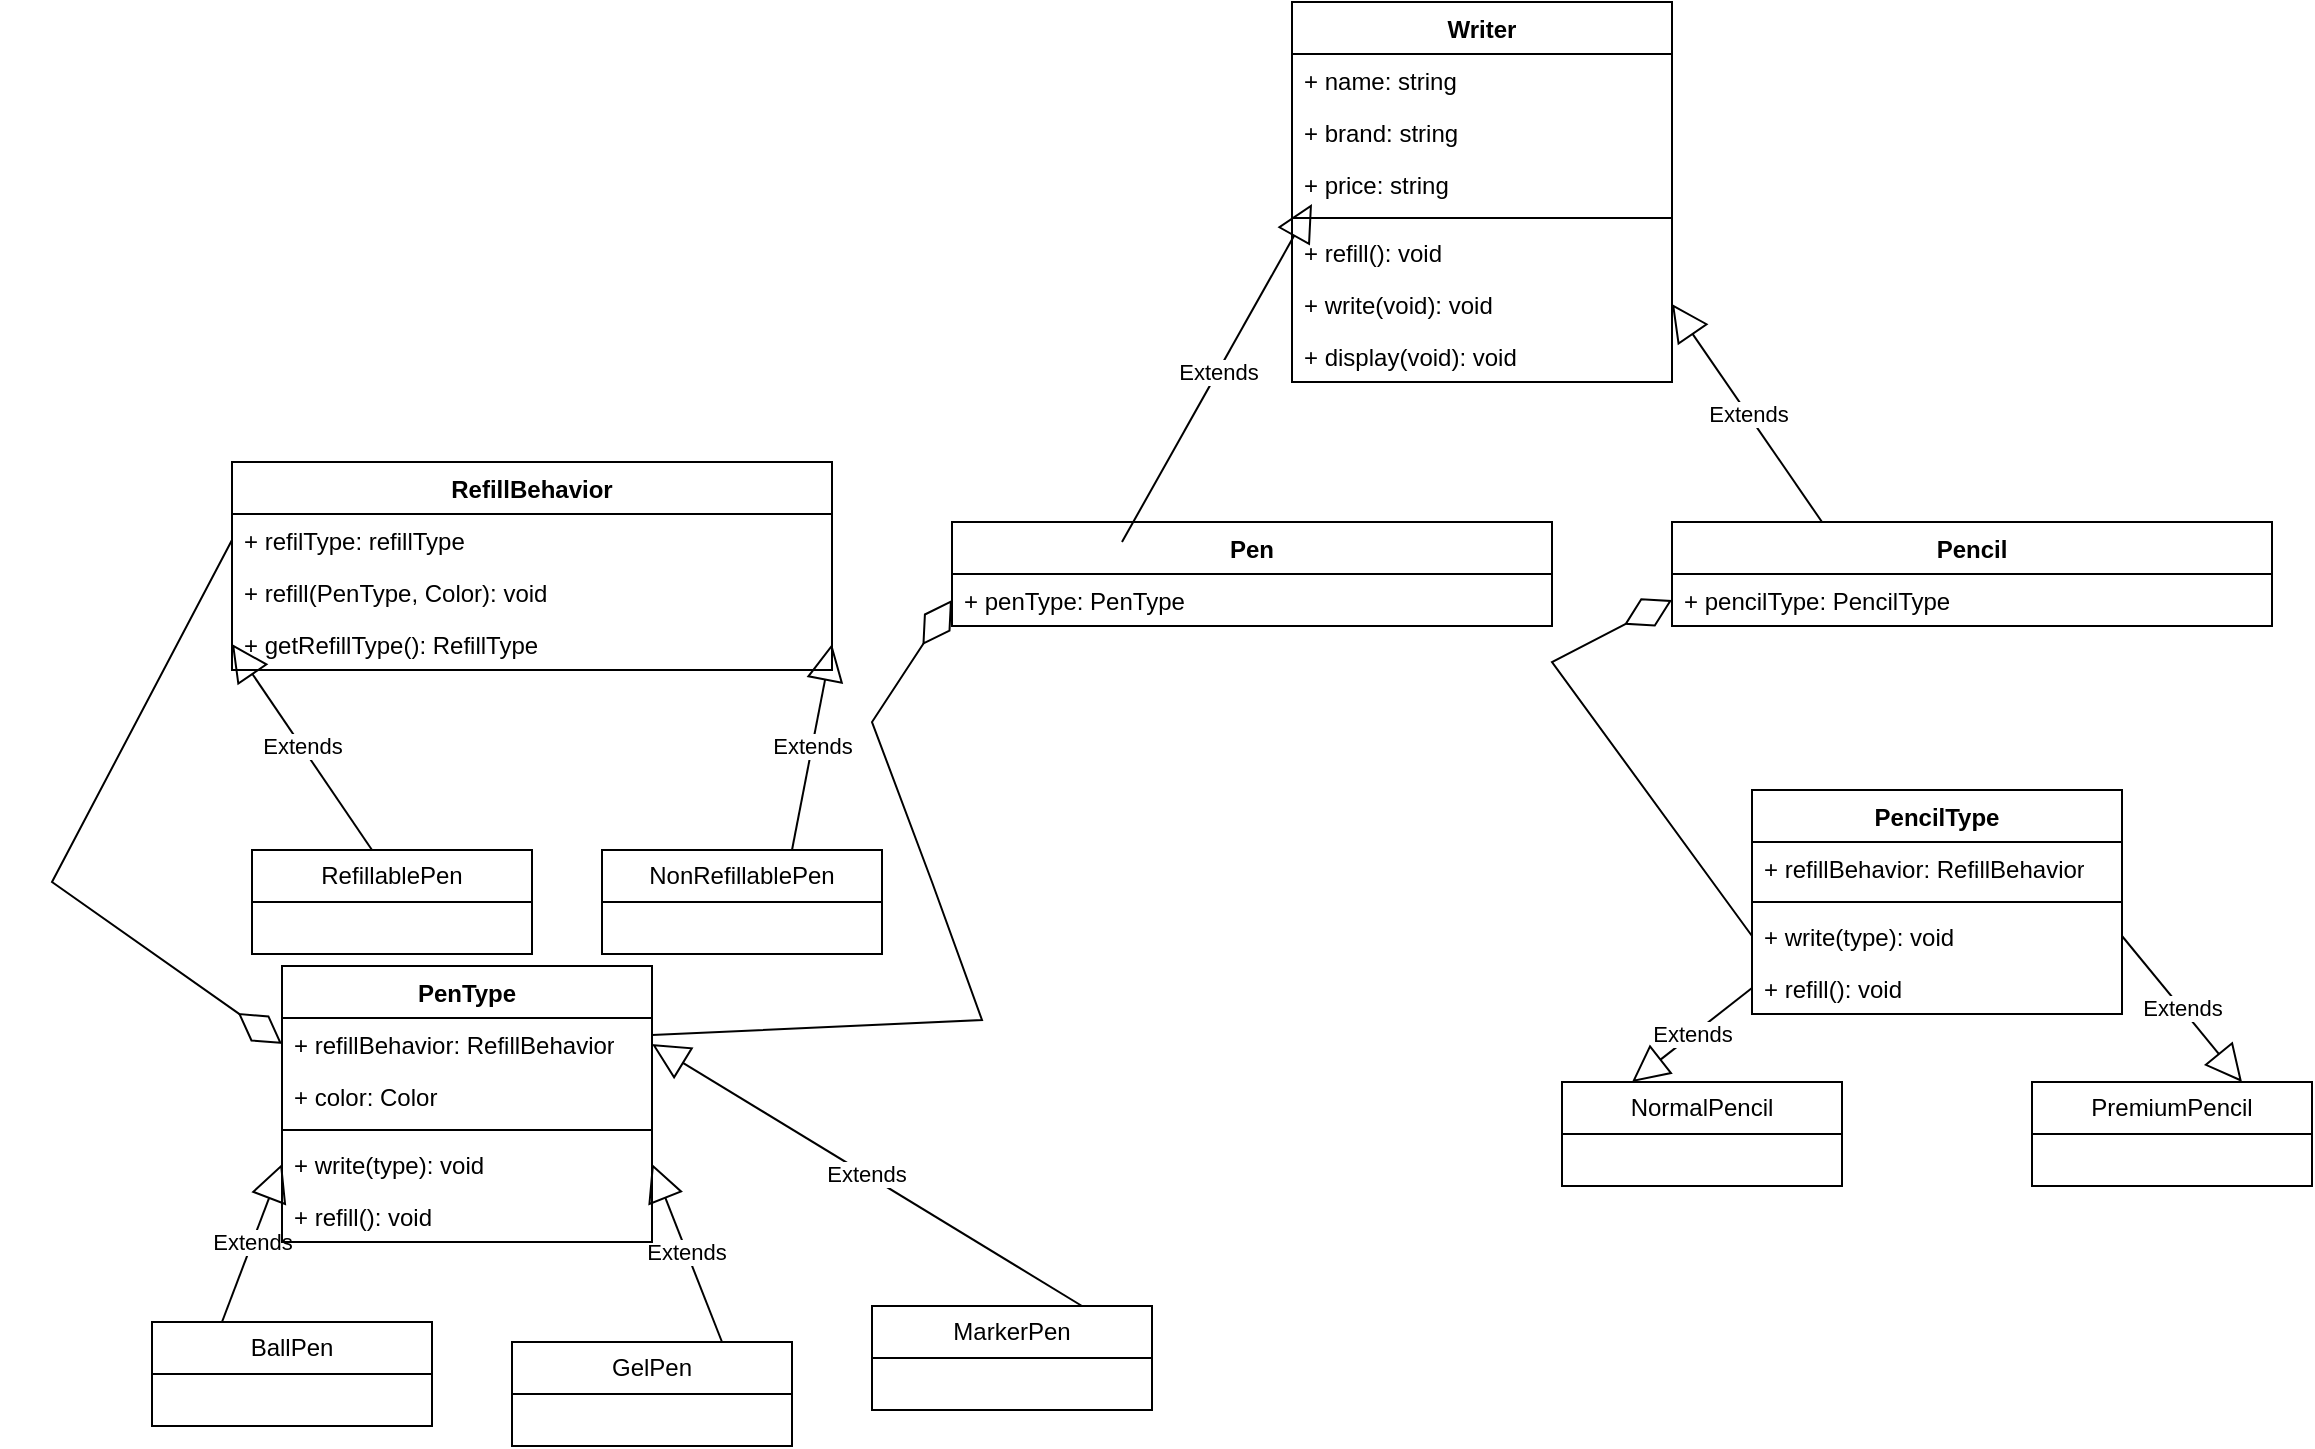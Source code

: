 <mxfile version="23.1.4" type="github">
  <diagram name="Page-1" id="xmXRdG-sKyQROSaUTSlD">
    <mxGraphModel dx="2140" dy="1622" grid="1" gridSize="10" guides="1" tooltips="1" connect="1" arrows="1" fold="1" page="1" pageScale="1" pageWidth="850" pageHeight="1100" math="0" shadow="0">
      <root>
        <mxCell id="0" />
        <mxCell id="1" parent="0" />
        <mxCell id="0jvtn3J85MY-8arE1WR6-1" value="Pen" style="swimlane;fontStyle=1;align=center;verticalAlign=top;childLayout=stackLayout;horizontal=1;startSize=26;horizontalStack=0;resizeParent=1;resizeParentMax=0;resizeLast=0;collapsible=1;marginBottom=0;whiteSpace=wrap;html=1;" parent="1" vertex="1">
          <mxGeometry x="120" y="40" width="300" height="52" as="geometry" />
        </mxCell>
        <mxCell id="9pGdeWcGa8q7Lx5Dke14-13" value="+ penType: PenType" style="text;strokeColor=none;fillColor=none;align=left;verticalAlign=top;spacingLeft=4;spacingRight=4;overflow=hidden;rotatable=0;points=[[0,0.5],[1,0.5]];portConstraint=eastwest;whiteSpace=wrap;html=1;" vertex="1" parent="0jvtn3J85MY-8arE1WR6-1">
          <mxGeometry y="26" width="300" height="26" as="geometry" />
        </mxCell>
        <mxCell id="0jvtn3J85MY-8arE1WR6-13" value="Extends" style="endArrow=block;endSize=16;endFill=0;html=1;rounded=0;exitX=0.25;exitY=0;exitDx=0;exitDy=0;entryX=0;entryY=0.5;entryDx=0;entryDy=0;" parent="1" source="0jvtn3J85MY-8arE1WR6-15" edge="1" target="9pGdeWcGa8q7Lx5Dke14-10">
          <mxGeometry width="160" relative="1" as="geometry">
            <mxPoint x="-52.8" y="316.39" as="sourcePoint" />
            <mxPoint x="-92.5" y="340" as="targetPoint" />
          </mxGeometry>
        </mxCell>
        <mxCell id="0jvtn3J85MY-8arE1WR6-15" value="BallPen" style="swimlane;fontStyle=0;childLayout=stackLayout;horizontal=1;startSize=26;fillColor=none;horizontalStack=0;resizeParent=1;resizeParentMax=0;resizeLast=0;collapsible=1;marginBottom=0;whiteSpace=wrap;html=1;" parent="1" vertex="1">
          <mxGeometry x="-280" y="440" width="140" height="52" as="geometry" />
        </mxCell>
        <mxCell id="0jvtn3J85MY-8arE1WR6-19" value="GelPen" style="swimlane;fontStyle=0;childLayout=stackLayout;horizontal=1;startSize=26;fillColor=none;horizontalStack=0;resizeParent=1;resizeParentMax=0;resizeLast=0;collapsible=1;marginBottom=0;whiteSpace=wrap;html=1;" parent="1" vertex="1">
          <mxGeometry x="-100" y="450" width="140" height="52" as="geometry" />
        </mxCell>
        <mxCell id="0jvtn3J85MY-8arE1WR6-20" value="MarkerPen" style="swimlane;fontStyle=0;childLayout=stackLayout;horizontal=1;startSize=26;fillColor=none;horizontalStack=0;resizeParent=1;resizeParentMax=0;resizeLast=0;collapsible=1;marginBottom=0;whiteSpace=wrap;html=1;" parent="1" vertex="1">
          <mxGeometry x="80" y="432" width="140" height="52" as="geometry" />
        </mxCell>
        <mxCell id="0jvtn3J85MY-8arE1WR6-21" value="Extends" style="endArrow=block;endSize=16;endFill=0;html=1;rounded=0;entryX=1;entryY=0.5;entryDx=0;entryDy=0;exitX=0.75;exitY=0;exitDx=0;exitDy=0;" parent="1" source="0jvtn3J85MY-8arE1WR6-19" target="9pGdeWcGa8q7Lx5Dke14-10" edge="1">
          <mxGeometry width="160" relative="1" as="geometry">
            <mxPoint x="-65" y="420" as="sourcePoint" />
            <mxPoint x="-65" y="340" as="targetPoint" />
          </mxGeometry>
        </mxCell>
        <mxCell id="0jvtn3J85MY-8arE1WR6-22" value="Extends" style="endArrow=block;endSize=16;endFill=0;html=1;rounded=0;exitX=0.75;exitY=0;exitDx=0;exitDy=0;entryX=1;entryY=0.5;entryDx=0;entryDy=0;" parent="1" source="0jvtn3J85MY-8arE1WR6-20" target="9pGdeWcGa8q7Lx5Dke14-8" edge="1">
          <mxGeometry width="160" relative="1" as="geometry">
            <mxPoint x="358.4" y="255.996" as="sourcePoint" />
            <mxPoint x="-10" y="315" as="targetPoint" />
          </mxGeometry>
        </mxCell>
        <mxCell id="0jvtn3J85MY-8arE1WR6-23" value="Pencil" style="swimlane;fontStyle=1;align=center;verticalAlign=top;childLayout=stackLayout;horizontal=1;startSize=26;horizontalStack=0;resizeParent=1;resizeParentMax=0;resizeLast=0;collapsible=1;marginBottom=0;whiteSpace=wrap;html=1;" parent="1" vertex="1">
          <mxGeometry x="480" y="40" width="300" height="52" as="geometry" />
        </mxCell>
        <mxCell id="0jvtn3J85MY-8arE1WR6-26" value="+ pencilType: PencilType" style="text;strokeColor=none;fillColor=none;align=left;verticalAlign=top;spacingLeft=4;spacingRight=4;overflow=hidden;rotatable=0;points=[[0,0.5],[1,0.5]];portConstraint=eastwest;whiteSpace=wrap;html=1;" parent="0jvtn3J85MY-8arE1WR6-23" vertex="1">
          <mxGeometry y="26" width="300" height="26" as="geometry" />
        </mxCell>
        <mxCell id="0jvtn3J85MY-8arE1WR6-32" value="NormalPencil" style="swimlane;fontStyle=0;childLayout=stackLayout;horizontal=1;startSize=26;fillColor=none;horizontalStack=0;resizeParent=1;resizeParentMax=0;resizeLast=0;collapsible=1;marginBottom=0;whiteSpace=wrap;html=1;" parent="1" vertex="1">
          <mxGeometry x="425" y="320" width="140" height="52" as="geometry" />
        </mxCell>
        <mxCell id="0jvtn3J85MY-8arE1WR6-33" value="PremiumPencil" style="swimlane;fontStyle=0;childLayout=stackLayout;horizontal=1;startSize=26;fillColor=none;horizontalStack=0;resizeParent=1;resizeParentMax=0;resizeLast=0;collapsible=1;marginBottom=0;whiteSpace=wrap;html=1;" parent="1" vertex="1">
          <mxGeometry x="660" y="320" width="140" height="52" as="geometry" />
        </mxCell>
        <mxCell id="0jvtn3J85MY-8arE1WR6-34" value="Extends" style="endArrow=block;endSize=16;endFill=0;html=1;rounded=0;entryX=0.25;entryY=0;entryDx=0;entryDy=0;exitX=0;exitY=0.5;exitDx=0;exitDy=0;" parent="1" source="9pGdeWcGa8q7Lx5Dke14-29" edge="1" target="0jvtn3J85MY-8arE1WR6-32">
          <mxGeometry width="160" relative="1" as="geometry">
            <mxPoint x="550" y="270" as="sourcePoint" />
            <mxPoint x="577" y="380" as="targetPoint" />
          </mxGeometry>
        </mxCell>
        <mxCell id="0jvtn3J85MY-8arE1WR6-35" value="Extends" style="endArrow=block;endSize=16;endFill=0;html=1;rounded=0;entryX=0.75;entryY=0;entryDx=0;entryDy=0;exitX=1;exitY=0.5;exitDx=0;exitDy=0;" parent="1" edge="1" target="0jvtn3J85MY-8arE1WR6-33" source="9pGdeWcGa8q7Lx5Dke14-28">
          <mxGeometry width="160" relative="1" as="geometry">
            <mxPoint x="690" y="262" as="sourcePoint" />
            <mxPoint x="758" y="380" as="targetPoint" />
          </mxGeometry>
        </mxCell>
        <mxCell id="0jvtn3J85MY-8arE1WR6-37" value="RefillablePen" style="swimlane;fontStyle=0;childLayout=stackLayout;horizontal=1;startSize=26;fillColor=none;horizontalStack=0;resizeParent=1;resizeParentMax=0;resizeLast=0;collapsible=1;marginBottom=0;whiteSpace=wrap;html=1;" parent="1" vertex="1">
          <mxGeometry x="-230" y="204" width="140" height="52" as="geometry" />
        </mxCell>
        <mxCell id="0jvtn3J85MY-8arE1WR6-38" value="NonRefillablePen" style="swimlane;fontStyle=0;childLayout=stackLayout;horizontal=1;startSize=26;fillColor=none;horizontalStack=0;resizeParent=1;resizeParentMax=0;resizeLast=0;collapsible=1;marginBottom=0;whiteSpace=wrap;html=1;" parent="1" vertex="1">
          <mxGeometry x="-55" y="204" width="140" height="52" as="geometry" />
        </mxCell>
        <mxCell id="0jvtn3J85MY-8arE1WR6-44" value="" style="endArrow=diamondThin;endFill=0;endSize=24;html=1;rounded=0;exitX=0;exitY=0.5;exitDx=0;exitDy=0;entryX=0;entryY=0.5;entryDx=0;entryDy=0;" parent="1" source="9pGdeWcGa8q7Lx5Dke14-33" target="9pGdeWcGa8q7Lx5Dke14-8" edge="1">
          <mxGeometry width="160" relative="1" as="geometry">
            <mxPoint x="-180" y="62.5" as="sourcePoint" />
            <mxPoint x="-330" y="310" as="targetPoint" />
            <Array as="points">
              <mxPoint x="-330" y="220" />
            </Array>
          </mxGeometry>
        </mxCell>
        <mxCell id="9pGdeWcGa8q7Lx5Dke14-7" value="PenType" style="swimlane;fontStyle=1;align=center;verticalAlign=top;childLayout=stackLayout;horizontal=1;startSize=26;horizontalStack=0;resizeParent=1;resizeParentMax=0;resizeLast=0;collapsible=1;marginBottom=0;whiteSpace=wrap;html=1;" vertex="1" parent="1">
          <mxGeometry x="-215" y="262" width="185" height="138" as="geometry" />
        </mxCell>
        <mxCell id="9pGdeWcGa8q7Lx5Dke14-8" value="+ refillBehavior: RefillBehavior" style="text;strokeColor=none;fillColor=none;align=left;verticalAlign=top;spacingLeft=4;spacingRight=4;overflow=hidden;rotatable=0;points=[[0,0.5],[1,0.5]];portConstraint=eastwest;whiteSpace=wrap;html=1;" vertex="1" parent="9pGdeWcGa8q7Lx5Dke14-7">
          <mxGeometry y="26" width="185" height="26" as="geometry" />
        </mxCell>
        <mxCell id="9pGdeWcGa8q7Lx5Dke14-31" value="+ color: Color" style="text;strokeColor=none;fillColor=none;align=left;verticalAlign=top;spacingLeft=4;spacingRight=4;overflow=hidden;rotatable=0;points=[[0,0.5],[1,0.5]];portConstraint=eastwest;whiteSpace=wrap;html=1;" vertex="1" parent="9pGdeWcGa8q7Lx5Dke14-7">
          <mxGeometry y="52" width="185" height="26" as="geometry" />
        </mxCell>
        <mxCell id="9pGdeWcGa8q7Lx5Dke14-9" value="" style="line;strokeWidth=1;fillColor=none;align=left;verticalAlign=middle;spacingTop=-1;spacingLeft=3;spacingRight=3;rotatable=0;labelPosition=right;points=[];portConstraint=eastwest;strokeColor=inherit;" vertex="1" parent="9pGdeWcGa8q7Lx5Dke14-7">
          <mxGeometry y="78" width="185" height="8" as="geometry" />
        </mxCell>
        <mxCell id="9pGdeWcGa8q7Lx5Dke14-10" value="+ write(type): void" style="text;strokeColor=none;fillColor=none;align=left;verticalAlign=top;spacingLeft=4;spacingRight=4;overflow=hidden;rotatable=0;points=[[0,0.5],[1,0.5]];portConstraint=eastwest;whiteSpace=wrap;html=1;" vertex="1" parent="9pGdeWcGa8q7Lx5Dke14-7">
          <mxGeometry y="86" width="185" height="26" as="geometry" />
        </mxCell>
        <mxCell id="9pGdeWcGa8q7Lx5Dke14-14" value="+ refill(): void" style="text;strokeColor=none;fillColor=none;align=left;verticalAlign=top;spacingLeft=4;spacingRight=4;overflow=hidden;rotatable=0;points=[[0,0.5],[1,0.5]];portConstraint=eastwest;whiteSpace=wrap;html=1;" vertex="1" parent="9pGdeWcGa8q7Lx5Dke14-7">
          <mxGeometry y="112" width="185" height="26" as="geometry" />
        </mxCell>
        <mxCell id="9pGdeWcGa8q7Lx5Dke14-15" value="" style="endArrow=diamondThin;endFill=0;endSize=24;html=1;rounded=0;exitX=1;exitY=0.25;exitDx=0;exitDy=0;entryX=0;entryY=0.5;entryDx=0;entryDy=0;" edge="1" parent="1" source="9pGdeWcGa8q7Lx5Dke14-7">
          <mxGeometry width="160" relative="1" as="geometry">
            <mxPoint x="-55" y="192" as="sourcePoint" />
            <mxPoint x="120" y="79" as="targetPoint" />
            <Array as="points">
              <mxPoint x="135" y="289" />
              <mxPoint x="110" y="220" />
              <mxPoint x="80" y="140" />
            </Array>
          </mxGeometry>
        </mxCell>
        <mxCell id="9pGdeWcGa8q7Lx5Dke14-16" value="Writer" style="swimlane;fontStyle=1;align=center;verticalAlign=top;childLayout=stackLayout;horizontal=1;startSize=26;horizontalStack=0;resizeParent=1;resizeParentMax=0;resizeLast=0;collapsible=1;marginBottom=0;whiteSpace=wrap;html=1;" vertex="1" parent="1">
          <mxGeometry x="290" y="-220" width="190" height="190" as="geometry" />
        </mxCell>
        <mxCell id="9pGdeWcGa8q7Lx5Dke14-17" value="+ name: string" style="text;strokeColor=none;fillColor=none;align=left;verticalAlign=top;spacingLeft=4;spacingRight=4;overflow=hidden;rotatable=0;points=[[0,0.5],[1,0.5]];portConstraint=eastwest;whiteSpace=wrap;html=1;" vertex="1" parent="9pGdeWcGa8q7Lx5Dke14-16">
          <mxGeometry y="26" width="190" height="26" as="geometry" />
        </mxCell>
        <mxCell id="9pGdeWcGa8q7Lx5Dke14-18" value="+ brand: string" style="text;strokeColor=none;fillColor=none;align=left;verticalAlign=top;spacingLeft=4;spacingRight=4;overflow=hidden;rotatable=0;points=[[0,0.5],[1,0.5]];portConstraint=eastwest;whiteSpace=wrap;html=1;" vertex="1" parent="9pGdeWcGa8q7Lx5Dke14-16">
          <mxGeometry y="52" width="190" height="26" as="geometry" />
        </mxCell>
        <mxCell id="9pGdeWcGa8q7Lx5Dke14-19" value="+ price: string" style="text;strokeColor=none;fillColor=none;align=left;verticalAlign=top;spacingLeft=4;spacingRight=4;overflow=hidden;rotatable=0;points=[[0,0.5],[1,0.5]];portConstraint=eastwest;whiteSpace=wrap;html=1;" vertex="1" parent="9pGdeWcGa8q7Lx5Dke14-16">
          <mxGeometry y="78" width="190" height="26" as="geometry" />
        </mxCell>
        <mxCell id="9pGdeWcGa8q7Lx5Dke14-21" value="" style="line;strokeWidth=1;fillColor=none;align=left;verticalAlign=middle;spacingTop=-1;spacingLeft=3;spacingRight=3;rotatable=0;labelPosition=right;points=[];portConstraint=eastwest;strokeColor=inherit;" vertex="1" parent="9pGdeWcGa8q7Lx5Dke14-16">
          <mxGeometry y="104" width="190" height="8" as="geometry" />
        </mxCell>
        <mxCell id="9pGdeWcGa8q7Lx5Dke14-24" value="+ refill(): void" style="text;strokeColor=none;fillColor=none;align=left;verticalAlign=top;spacingLeft=4;spacingRight=4;overflow=hidden;rotatable=0;points=[[0,0.5],[1,0.5]];portConstraint=eastwest;whiteSpace=wrap;html=1;" vertex="1" parent="9pGdeWcGa8q7Lx5Dke14-16">
          <mxGeometry y="112" width="190" height="26" as="geometry" />
        </mxCell>
        <mxCell id="9pGdeWcGa8q7Lx5Dke14-22" value="+ write(void): void" style="text;strokeColor=none;fillColor=none;align=left;verticalAlign=top;spacingLeft=4;spacingRight=4;overflow=hidden;rotatable=0;points=[[0,0.5],[1,0.5]];portConstraint=eastwest;whiteSpace=wrap;html=1;" vertex="1" parent="9pGdeWcGa8q7Lx5Dke14-16">
          <mxGeometry y="138" width="190" height="26" as="geometry" />
        </mxCell>
        <mxCell id="0jvtn3J85MY-8arE1WR6-11" value="+ display(void): void" style="text;strokeColor=none;fillColor=none;align=left;verticalAlign=top;spacingLeft=4;spacingRight=4;overflow=hidden;rotatable=0;points=[[0,0.5],[1,0.5]];portConstraint=eastwest;whiteSpace=wrap;html=1;" parent="9pGdeWcGa8q7Lx5Dke14-16" vertex="1">
          <mxGeometry y="164" width="190" height="26" as="geometry" />
        </mxCell>
        <mxCell id="9pGdeWcGa8q7Lx5Dke14-25" value="PencilType" style="swimlane;fontStyle=1;align=center;verticalAlign=top;childLayout=stackLayout;horizontal=1;startSize=26;horizontalStack=0;resizeParent=1;resizeParentMax=0;resizeLast=0;collapsible=1;marginBottom=0;whiteSpace=wrap;html=1;" vertex="1" parent="1">
          <mxGeometry x="520" y="174" width="185" height="112" as="geometry" />
        </mxCell>
        <mxCell id="9pGdeWcGa8q7Lx5Dke14-26" value="+ refillBehavior: RefillBehavior" style="text;strokeColor=none;fillColor=none;align=left;verticalAlign=top;spacingLeft=4;spacingRight=4;overflow=hidden;rotatable=0;points=[[0,0.5],[1,0.5]];portConstraint=eastwest;whiteSpace=wrap;html=1;" vertex="1" parent="9pGdeWcGa8q7Lx5Dke14-25">
          <mxGeometry y="26" width="185" height="26" as="geometry" />
        </mxCell>
        <mxCell id="9pGdeWcGa8q7Lx5Dke14-27" value="" style="line;strokeWidth=1;fillColor=none;align=left;verticalAlign=middle;spacingTop=-1;spacingLeft=3;spacingRight=3;rotatable=0;labelPosition=right;points=[];portConstraint=eastwest;strokeColor=inherit;" vertex="1" parent="9pGdeWcGa8q7Lx5Dke14-25">
          <mxGeometry y="52" width="185" height="8" as="geometry" />
        </mxCell>
        <mxCell id="9pGdeWcGa8q7Lx5Dke14-28" value="+ write(type): void" style="text;strokeColor=none;fillColor=none;align=left;verticalAlign=top;spacingLeft=4;spacingRight=4;overflow=hidden;rotatable=0;points=[[0,0.5],[1,0.5]];portConstraint=eastwest;whiteSpace=wrap;html=1;" vertex="1" parent="9pGdeWcGa8q7Lx5Dke14-25">
          <mxGeometry y="60" width="185" height="26" as="geometry" />
        </mxCell>
        <mxCell id="9pGdeWcGa8q7Lx5Dke14-29" value="+ refill(): void" style="text;strokeColor=none;fillColor=none;align=left;verticalAlign=top;spacingLeft=4;spacingRight=4;overflow=hidden;rotatable=0;points=[[0,0.5],[1,0.5]];portConstraint=eastwest;whiteSpace=wrap;html=1;" vertex="1" parent="9pGdeWcGa8q7Lx5Dke14-25">
          <mxGeometry y="86" width="185" height="26" as="geometry" />
        </mxCell>
        <mxCell id="9pGdeWcGa8q7Lx5Dke14-30" value="" style="endArrow=diamondThin;endFill=0;endSize=24;html=1;rounded=0;exitX=0;exitY=0.5;exitDx=0;exitDy=0;" edge="1" parent="1" source="9pGdeWcGa8q7Lx5Dke14-28">
          <mxGeometry width="160" relative="1" as="geometry">
            <mxPoint x="440" y="250" as="sourcePoint" />
            <mxPoint x="480" y="79" as="targetPoint" />
            <Array as="points">
              <mxPoint x="420" y="110" />
            </Array>
          </mxGeometry>
        </mxCell>
        <mxCell id="9pGdeWcGa8q7Lx5Dke14-32" value="RefillBehavior" style="swimlane;fontStyle=1;align=center;verticalAlign=top;childLayout=stackLayout;horizontal=1;startSize=26;horizontalStack=0;resizeParent=1;resizeParentMax=0;resizeLast=0;collapsible=1;marginBottom=0;whiteSpace=wrap;html=1;" vertex="1" parent="1">
          <mxGeometry x="-240" y="10" width="300" height="104" as="geometry" />
        </mxCell>
        <mxCell id="9pGdeWcGa8q7Lx5Dke14-33" value="+ refilType: refillType" style="text;strokeColor=none;fillColor=none;align=left;verticalAlign=top;spacingLeft=4;spacingRight=4;overflow=hidden;rotatable=0;points=[[0,0.5],[1,0.5]];portConstraint=eastwest;whiteSpace=wrap;html=1;" vertex="1" parent="9pGdeWcGa8q7Lx5Dke14-32">
          <mxGeometry y="26" width="300" height="26" as="geometry" />
        </mxCell>
        <mxCell id="9pGdeWcGa8q7Lx5Dke14-39" value="+ refill(PenType, Color): void" style="text;strokeColor=none;fillColor=none;align=left;verticalAlign=top;spacingLeft=4;spacingRight=4;overflow=hidden;rotatable=0;points=[[0,0.5],[1,0.5]];portConstraint=eastwest;whiteSpace=wrap;html=1;" vertex="1" parent="9pGdeWcGa8q7Lx5Dke14-32">
          <mxGeometry y="52" width="300" height="26" as="geometry" />
        </mxCell>
        <mxCell id="9pGdeWcGa8q7Lx5Dke14-34" value="+ getRefillType(): RefillType" style="text;strokeColor=none;fillColor=none;align=left;verticalAlign=top;spacingLeft=4;spacingRight=4;overflow=hidden;rotatable=0;points=[[0,0.5],[1,0.5]];portConstraint=eastwest;whiteSpace=wrap;html=1;" vertex="1" parent="9pGdeWcGa8q7Lx5Dke14-32">
          <mxGeometry y="78" width="300" height="26" as="geometry" />
        </mxCell>
        <mxCell id="9pGdeWcGa8q7Lx5Dke14-35" value="Extends" style="endArrow=block;endSize=16;endFill=0;html=1;rounded=0;exitX=0.25;exitY=0;exitDx=0;exitDy=0;entryX=0;entryY=0.5;entryDx=0;entryDy=0;" edge="1" parent="1" target="9pGdeWcGa8q7Lx5Dke14-34">
          <mxGeometry width="160" relative="1" as="geometry">
            <mxPoint x="-170" y="204" as="sourcePoint" />
            <mxPoint x="-210" y="100" as="targetPoint" />
          </mxGeometry>
        </mxCell>
        <mxCell id="9pGdeWcGa8q7Lx5Dke14-36" value="Extends" style="endArrow=block;endSize=16;endFill=0;html=1;rounded=0;entryX=1;entryY=0.5;entryDx=0;entryDy=0;exitX=0.25;exitY=0;exitDx=0;exitDy=0;" edge="1" parent="1" source="0jvtn3J85MY-8arE1WR6-23" target="9pGdeWcGa8q7Lx5Dke14-22">
          <mxGeometry width="160" relative="1" as="geometry">
            <mxPoint x="560" as="sourcePoint" />
            <mxPoint x="655" y="-169" as="targetPoint" />
          </mxGeometry>
        </mxCell>
        <mxCell id="9pGdeWcGa8q7Lx5Dke14-37" value="Extends" style="endArrow=block;endSize=16;endFill=0;html=1;rounded=0;entryX=0;entryY=0.5;entryDx=0;entryDy=0;exitX=0.25;exitY=0;exitDx=0;exitDy=0;" edge="1" parent="1">
          <mxGeometry width="160" relative="1" as="geometry">
            <mxPoint x="205" y="50" as="sourcePoint" />
            <mxPoint x="300" y="-119" as="targetPoint" />
          </mxGeometry>
        </mxCell>
        <mxCell id="9pGdeWcGa8q7Lx5Dke14-38" value="Extends" style="endArrow=block;endSize=16;endFill=0;html=1;rounded=0;exitX=0.25;exitY=0;exitDx=0;exitDy=0;entryX=1;entryY=0.5;entryDx=0;entryDy=0;" edge="1" parent="1" target="9pGdeWcGa8q7Lx5Dke14-34">
          <mxGeometry width="160" relative="1" as="geometry">
            <mxPoint x="40" y="204" as="sourcePoint" />
            <mxPoint x="12" y="89" as="targetPoint" />
          </mxGeometry>
        </mxCell>
      </root>
    </mxGraphModel>
  </diagram>
</mxfile>
